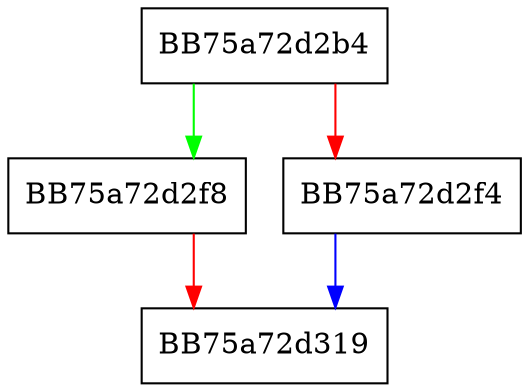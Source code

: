 digraph LoadMachoSegmentCodeSig {
  node [shape="box"];
  graph [splines=ortho];
  BB75a72d2b4 -> BB75a72d2f8 [color="green"];
  BB75a72d2b4 -> BB75a72d2f4 [color="red"];
  BB75a72d2f4 -> BB75a72d319 [color="blue"];
  BB75a72d2f8 -> BB75a72d319 [color="red"];
}